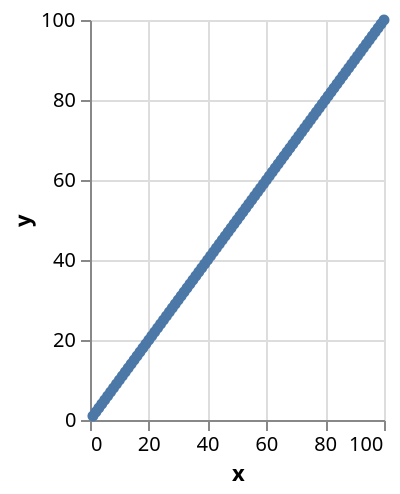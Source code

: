 {
  "$schema": "https://vega.github.io/schema/vega-lite/v5.json",
  "data": {
    "values": [
      {
        "catX": "1",
        "x": 1,
        "y": 1
      },
      {
        "catX": "2",
        "x": 2,
        "y": 2
      },
      {
        "catX": "3",
        "x": 3,
        "y": 3
      },
      {
        "catX": "4",
        "x": 4,
        "y": 4
      },
      {
        "catX": "5",
        "x": 5,
        "y": 5
      },
      {
        "catX": "6",
        "x": 6,
        "y": 6
      },
      {
        "catX": "7",
        "x": 7,
        "y": 7
      },
      {
        "catX": "8",
        "x": 8,
        "y": 8
      },
      {
        "catX": "9",
        "x": 9,
        "y": 9
      },
      {
        "catX": "10",
        "x": 10,
        "y": 10
      },
      {
        "catX": "11",
        "x": 11,
        "y": 11
      },
      {
        "catX": "12",
        "x": 12,
        "y": 12
      },
      {
        "catX": "13",
        "x": 13,
        "y": 13
      },
      {
        "catX": "14",
        "x": 14,
        "y": 14
      },
      {
        "catX": "15",
        "x": 15,
        "y": 15
      },
      {
        "catX": "16",
        "x": 16,
        "y": 16
      },
      {
        "catX": "17",
        "x": 17,
        "y": 17
      },
      {
        "catX": "18",
        "x": 18,
        "y": 18
      },
      {
        "catX": "19",
        "x": 19,
        "y": 19
      },
      {
        "catX": "20",
        "x": 20,
        "y": 20
      },
      {
        "catX": "21",
        "x": 21,
        "y": 21
      },
      {
        "catX": "22",
        "x": 22,
        "y": 22
      },
      {
        "catX": "23",
        "x": 23,
        "y": 23
      },
      {
        "catX": "24",
        "x": 24,
        "y": 24
      },
      {
        "catX": "25",
        "x": 25,
        "y": 25
      },
      {
        "catX": "26",
        "x": 26,
        "y": 26
      },
      {
        "catX": "27",
        "x": 27,
        "y": 27
      },
      {
        "catX": "28",
        "x": 28,
        "y": 28
      },
      {
        "catX": "29",
        "x": 29,
        "y": 29
      },
      {
        "catX": "30",
        "x": 30,
        "y": 30
      },
      {
        "catX": "31",
        "x": 31,
        "y": 31
      },
      {
        "catX": "32",
        "x": 32,
        "y": 32
      },
      {
        "catX": "33",
        "x": 33,
        "y": 33
      },
      {
        "catX": "34",
        "x": 34,
        "y": 34
      },
      {
        "catX": "35",
        "x": 35,
        "y": 35
      },
      {
        "catX": "36",
        "x": 36,
        "y": 36
      },
      {
        "catX": "37",
        "x": 37,
        "y": 37
      },
      {
        "catX": "38",
        "x": 38,
        "y": 38
      },
      {
        "catX": "39",
        "x": 39,
        "y": 39
      },
      {
        "catX": "40",
        "x": 40,
        "y": 40
      },
      {
        "catX": "41",
        "x": 41,
        "y": 41
      },
      {
        "catX": "42",
        "x": 42,
        "y": 42
      },
      {
        "catX": "43",
        "x": 43,
        "y": 43
      },
      {
        "catX": "44",
        "x": 44,
        "y": 44
      },
      {
        "catX": "45",
        "x": 45,
        "y": 45
      },
      {
        "catX": "46",
        "x": 46,
        "y": 46
      },
      {
        "catX": "47",
        "x": 47,
        "y": 47
      },
      {
        "catX": "48",
        "x": 48,
        "y": 48
      },
      {
        "catX": "49",
        "x": 49,
        "y": 49
      },
      {
        "catX": "50",
        "x": 50,
        "y": 50
      },
      {
        "catX": "51",
        "x": 51,
        "y": 51
      },
      {
        "catX": "52",
        "x": 52,
        "y": 52
      },
      {
        "catX": "53",
        "x": 53,
        "y": 53
      },
      {
        "catX": "54",
        "x": 54,
        "y": 54
      },
      {
        "catX": "55",
        "x": 55,
        "y": 55
      },
      {
        "catX": "56",
        "x": 56,
        "y": 56
      },
      {
        "catX": "57",
        "x": 57,
        "y": 57
      },
      {
        "catX": "58",
        "x": 58,
        "y": 58
      },
      {
        "catX": "59",
        "x": 59,
        "y": 59
      },
      {
        "catX": "60",
        "x": 60,
        "y": 60
      },
      {
        "catX": "61",
        "x": 61,
        "y": 61
      },
      {
        "catX": "62",
        "x": 62,
        "y": 62
      },
      {
        "catX": "63",
        "x": 63,
        "y": 63
      },
      {
        "catX": "64",
        "x": 64,
        "y": 64
      },
      {
        "catX": "65",
        "x": 65,
        "y": 65
      },
      {
        "catX": "66",
        "x": 66,
        "y": 66
      },
      {
        "catX": "67",
        "x": 67,
        "y": 67
      },
      {
        "catX": "68",
        "x": 68,
        "y": 68
      },
      {
        "catX": "69",
        "x": 69,
        "y": 69
      },
      {
        "catX": "70",
        "x": 70,
        "y": 70
      },
      {
        "catX": "71",
        "x": 71,
        "y": 71
      },
      {
        "catX": "72",
        "x": 72,
        "y": 72
      },
      {
        "catX": "73",
        "x": 73,
        "y": 73
      },
      {
        "catX": "74",
        "x": 74,
        "y": 74
      },
      {
        "catX": "75",
        "x": 75,
        "y": 75
      },
      {
        "catX": "76",
        "x": 76,
        "y": 76
      },
      {
        "catX": "77",
        "x": 77,
        "y": 77
      },
      {
        "catX": "78",
        "x": 78,
        "y": 78
      },
      {
        "catX": "79",
        "x": 79,
        "y": 79
      },
      {
        "catX": "80",
        "x": 80,
        "y": 80
      },
      {
        "catX": "81",
        "x": 81,
        "y": 81
      },
      {
        "catX": "82",
        "x": 82,
        "y": 82
      },
      {
        "catX": "83",
        "x": 83,
        "y": 83
      },
      {
        "catX": "84",
        "x": 84,
        "y": 84
      },
      {
        "catX": "85",
        "x": 85,
        "y": 85
      },
      {
        "catX": "86",
        "x": 86,
        "y": 86
      },
      {
        "catX": "87",
        "x": 87,
        "y": 87
      },
      {
        "catX": "88",
        "x": 88,
        "y": 88
      },
      {
        "catX": "89",
        "x": 89,
        "y": 89
      },
      {
        "catX": "90",
        "x": 90,
        "y": 90
      },
      {
        "catX": "91",
        "x": 91,
        "y": 91
      },
      {
        "catX": "92",
        "x": 92,
        "y": 92
      },
      {
        "catX": "93",
        "x": 93,
        "y": 93
      },
      {
        "catX": "94",
        "x": 94,
        "y": 94
      },
      {
        "catX": "95",
        "x": 95,
        "y": 95
      },
      {
        "catX": "96",
        "x": 96,
        "y": 96
      },
      {
        "catX": "97",
        "x": 97,
        "y": 97
      },
      {
        "catX": "98",
        "x": 98,
        "y": 98
      },
      {
        "catX": "99",
        "x": 99,
        "y": 99
      },
      {
        "catX": "100",
        "x": 100,
        "y": 100
      }
    ]
  },
  "encoding": {
    "x": {
      "field": "x",
      "type": "quantitative"
    },
    "y": {
      "field": "y",
      "type": "quantitative"
    }
  },
  "mark": {
    "point": true,
    "type": "line"
  },
  "width": "container"
}